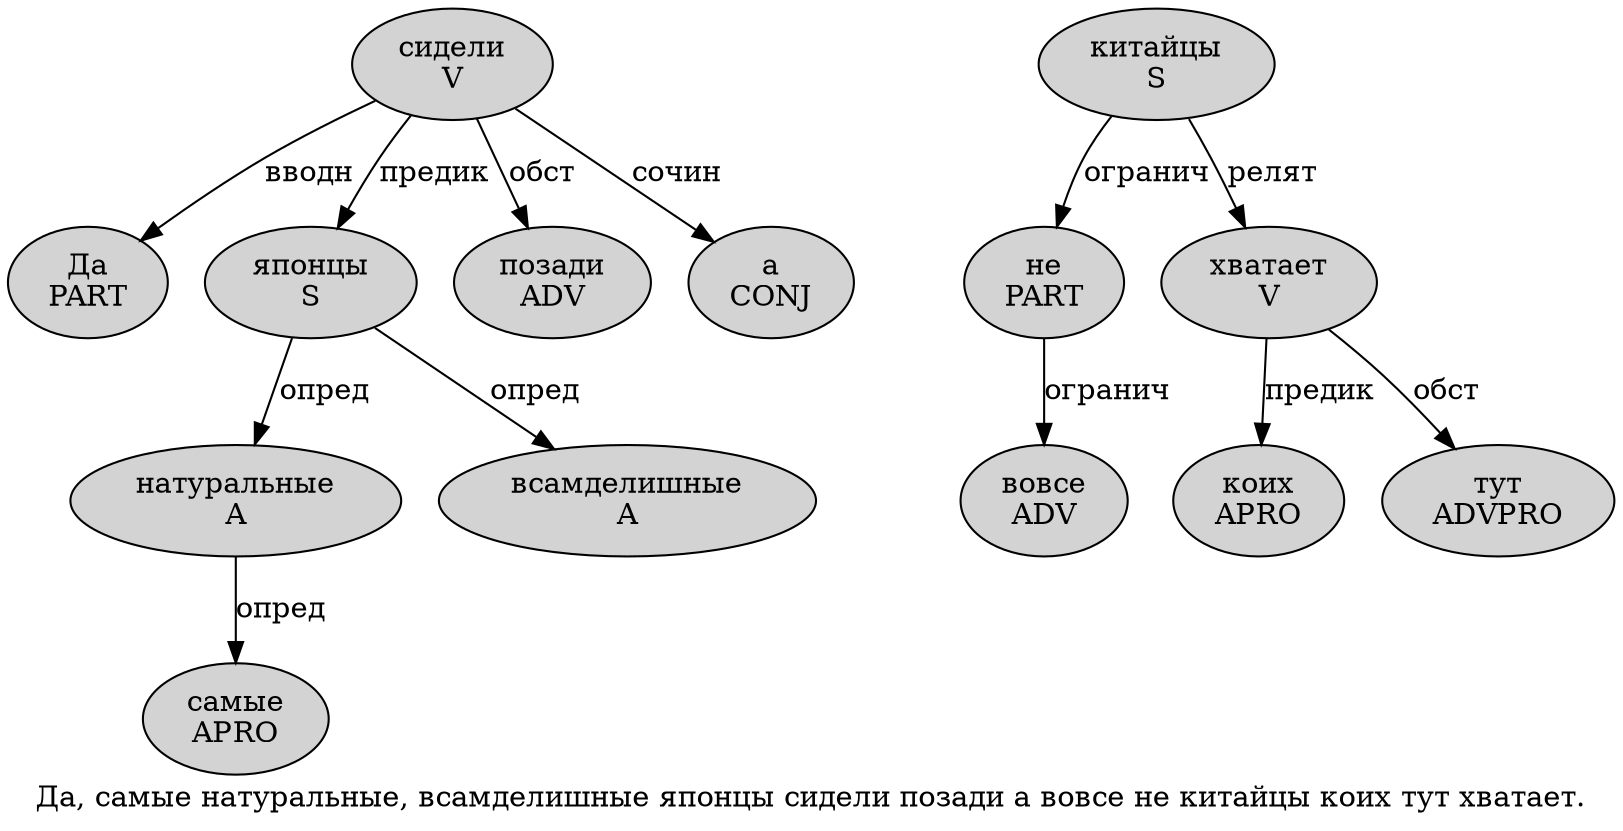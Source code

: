 digraph SENTENCE_4939 {
	graph [label="Да, самые натуральные, всамделишные японцы сидели позади а вовсе не китайцы коих тут хватает."]
	node [style=filled]
		0 [label="Да
PART" color="" fillcolor=lightgray penwidth=1 shape=ellipse]
		2 [label="самые
APRO" color="" fillcolor=lightgray penwidth=1 shape=ellipse]
		3 [label="натуральные
A" color="" fillcolor=lightgray penwidth=1 shape=ellipse]
		5 [label="всамделишные
A" color="" fillcolor=lightgray penwidth=1 shape=ellipse]
		6 [label="японцы
S" color="" fillcolor=lightgray penwidth=1 shape=ellipse]
		7 [label="сидели
V" color="" fillcolor=lightgray penwidth=1 shape=ellipse]
		8 [label="позади
ADV" color="" fillcolor=lightgray penwidth=1 shape=ellipse]
		9 [label="а
CONJ" color="" fillcolor=lightgray penwidth=1 shape=ellipse]
		10 [label="вовсе
ADV" color="" fillcolor=lightgray penwidth=1 shape=ellipse]
		11 [label="не
PART" color="" fillcolor=lightgray penwidth=1 shape=ellipse]
		12 [label="китайцы
S" color="" fillcolor=lightgray penwidth=1 shape=ellipse]
		13 [label="коих
APRO" color="" fillcolor=lightgray penwidth=1 shape=ellipse]
		14 [label="тут
ADVPRO" color="" fillcolor=lightgray penwidth=1 shape=ellipse]
		15 [label="хватает
V" color="" fillcolor=lightgray penwidth=1 shape=ellipse]
			15 -> 13 [label="предик"]
			15 -> 14 [label="обст"]
			7 -> 0 [label="вводн"]
			7 -> 6 [label="предик"]
			7 -> 8 [label="обст"]
			7 -> 9 [label="сочин"]
			6 -> 3 [label="опред"]
			6 -> 5 [label="опред"]
			12 -> 11 [label="огранич"]
			12 -> 15 [label="релят"]
			11 -> 10 [label="огранич"]
			3 -> 2 [label="опред"]
}